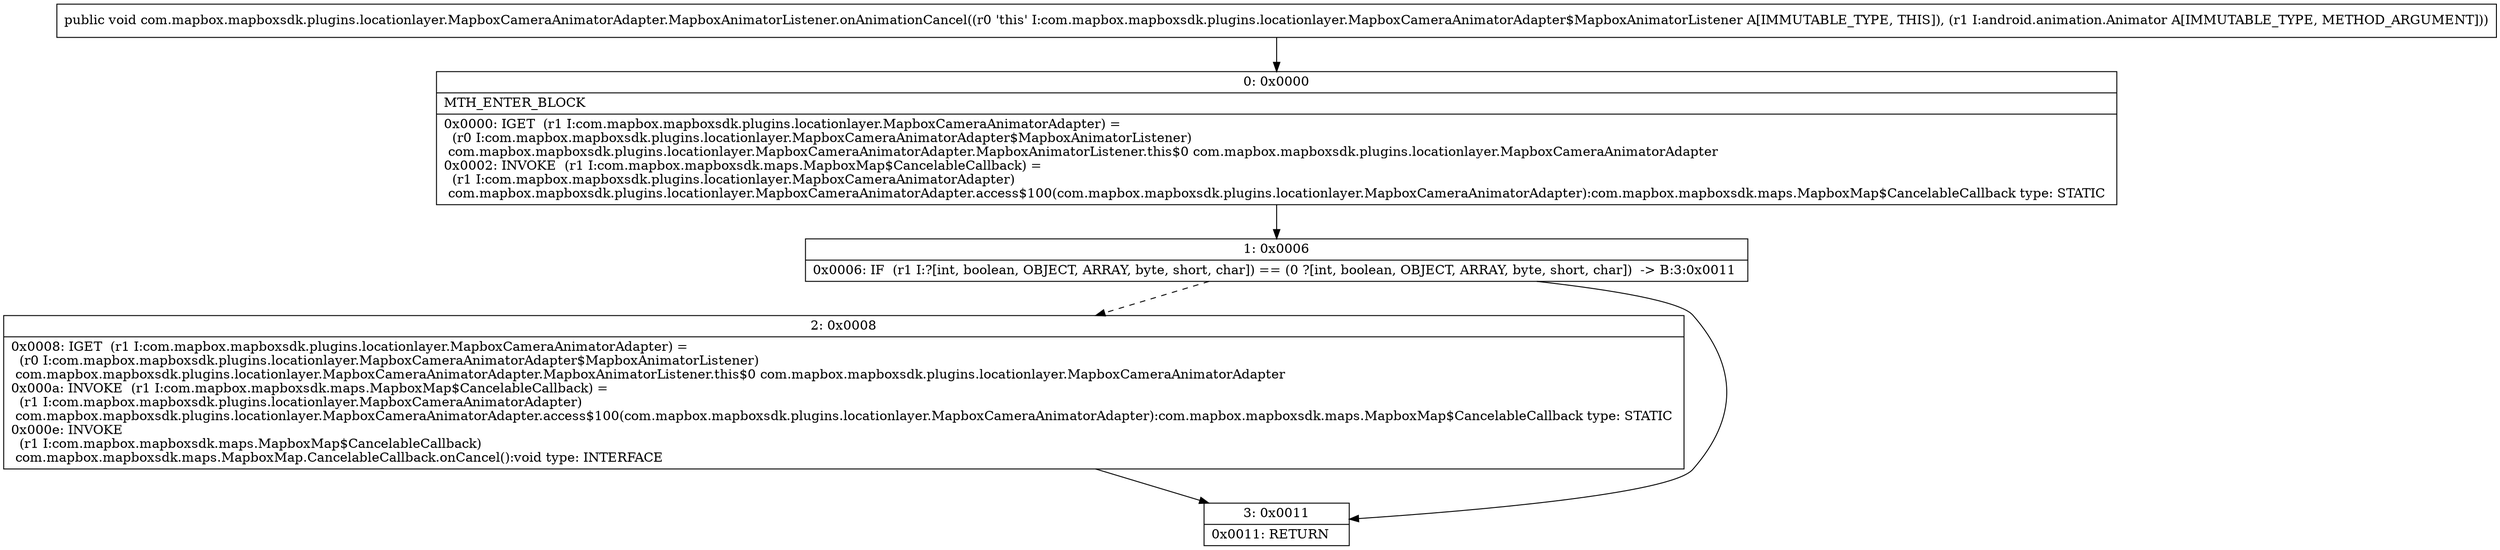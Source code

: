 digraph "CFG forcom.mapbox.mapboxsdk.plugins.locationlayer.MapboxCameraAnimatorAdapter.MapboxAnimatorListener.onAnimationCancel(Landroid\/animation\/Animator;)V" {
Node_0 [shape=record,label="{0\:\ 0x0000|MTH_ENTER_BLOCK\l|0x0000: IGET  (r1 I:com.mapbox.mapboxsdk.plugins.locationlayer.MapboxCameraAnimatorAdapter) = \l  (r0 I:com.mapbox.mapboxsdk.plugins.locationlayer.MapboxCameraAnimatorAdapter$MapboxAnimatorListener)\l com.mapbox.mapboxsdk.plugins.locationlayer.MapboxCameraAnimatorAdapter.MapboxAnimatorListener.this$0 com.mapbox.mapboxsdk.plugins.locationlayer.MapboxCameraAnimatorAdapter \l0x0002: INVOKE  (r1 I:com.mapbox.mapboxsdk.maps.MapboxMap$CancelableCallback) = \l  (r1 I:com.mapbox.mapboxsdk.plugins.locationlayer.MapboxCameraAnimatorAdapter)\l com.mapbox.mapboxsdk.plugins.locationlayer.MapboxCameraAnimatorAdapter.access$100(com.mapbox.mapboxsdk.plugins.locationlayer.MapboxCameraAnimatorAdapter):com.mapbox.mapboxsdk.maps.MapboxMap$CancelableCallback type: STATIC \l}"];
Node_1 [shape=record,label="{1\:\ 0x0006|0x0006: IF  (r1 I:?[int, boolean, OBJECT, ARRAY, byte, short, char]) == (0 ?[int, boolean, OBJECT, ARRAY, byte, short, char])  \-\> B:3:0x0011 \l}"];
Node_2 [shape=record,label="{2\:\ 0x0008|0x0008: IGET  (r1 I:com.mapbox.mapboxsdk.plugins.locationlayer.MapboxCameraAnimatorAdapter) = \l  (r0 I:com.mapbox.mapboxsdk.plugins.locationlayer.MapboxCameraAnimatorAdapter$MapboxAnimatorListener)\l com.mapbox.mapboxsdk.plugins.locationlayer.MapboxCameraAnimatorAdapter.MapboxAnimatorListener.this$0 com.mapbox.mapboxsdk.plugins.locationlayer.MapboxCameraAnimatorAdapter \l0x000a: INVOKE  (r1 I:com.mapbox.mapboxsdk.maps.MapboxMap$CancelableCallback) = \l  (r1 I:com.mapbox.mapboxsdk.plugins.locationlayer.MapboxCameraAnimatorAdapter)\l com.mapbox.mapboxsdk.plugins.locationlayer.MapboxCameraAnimatorAdapter.access$100(com.mapbox.mapboxsdk.plugins.locationlayer.MapboxCameraAnimatorAdapter):com.mapbox.mapboxsdk.maps.MapboxMap$CancelableCallback type: STATIC \l0x000e: INVOKE  \l  (r1 I:com.mapbox.mapboxsdk.maps.MapboxMap$CancelableCallback)\l com.mapbox.mapboxsdk.maps.MapboxMap.CancelableCallback.onCancel():void type: INTERFACE \l}"];
Node_3 [shape=record,label="{3\:\ 0x0011|0x0011: RETURN   \l}"];
MethodNode[shape=record,label="{public void com.mapbox.mapboxsdk.plugins.locationlayer.MapboxCameraAnimatorAdapter.MapboxAnimatorListener.onAnimationCancel((r0 'this' I:com.mapbox.mapboxsdk.plugins.locationlayer.MapboxCameraAnimatorAdapter$MapboxAnimatorListener A[IMMUTABLE_TYPE, THIS]), (r1 I:android.animation.Animator A[IMMUTABLE_TYPE, METHOD_ARGUMENT])) }"];
MethodNode -> Node_0;
Node_0 -> Node_1;
Node_1 -> Node_2[style=dashed];
Node_1 -> Node_3;
Node_2 -> Node_3;
}

